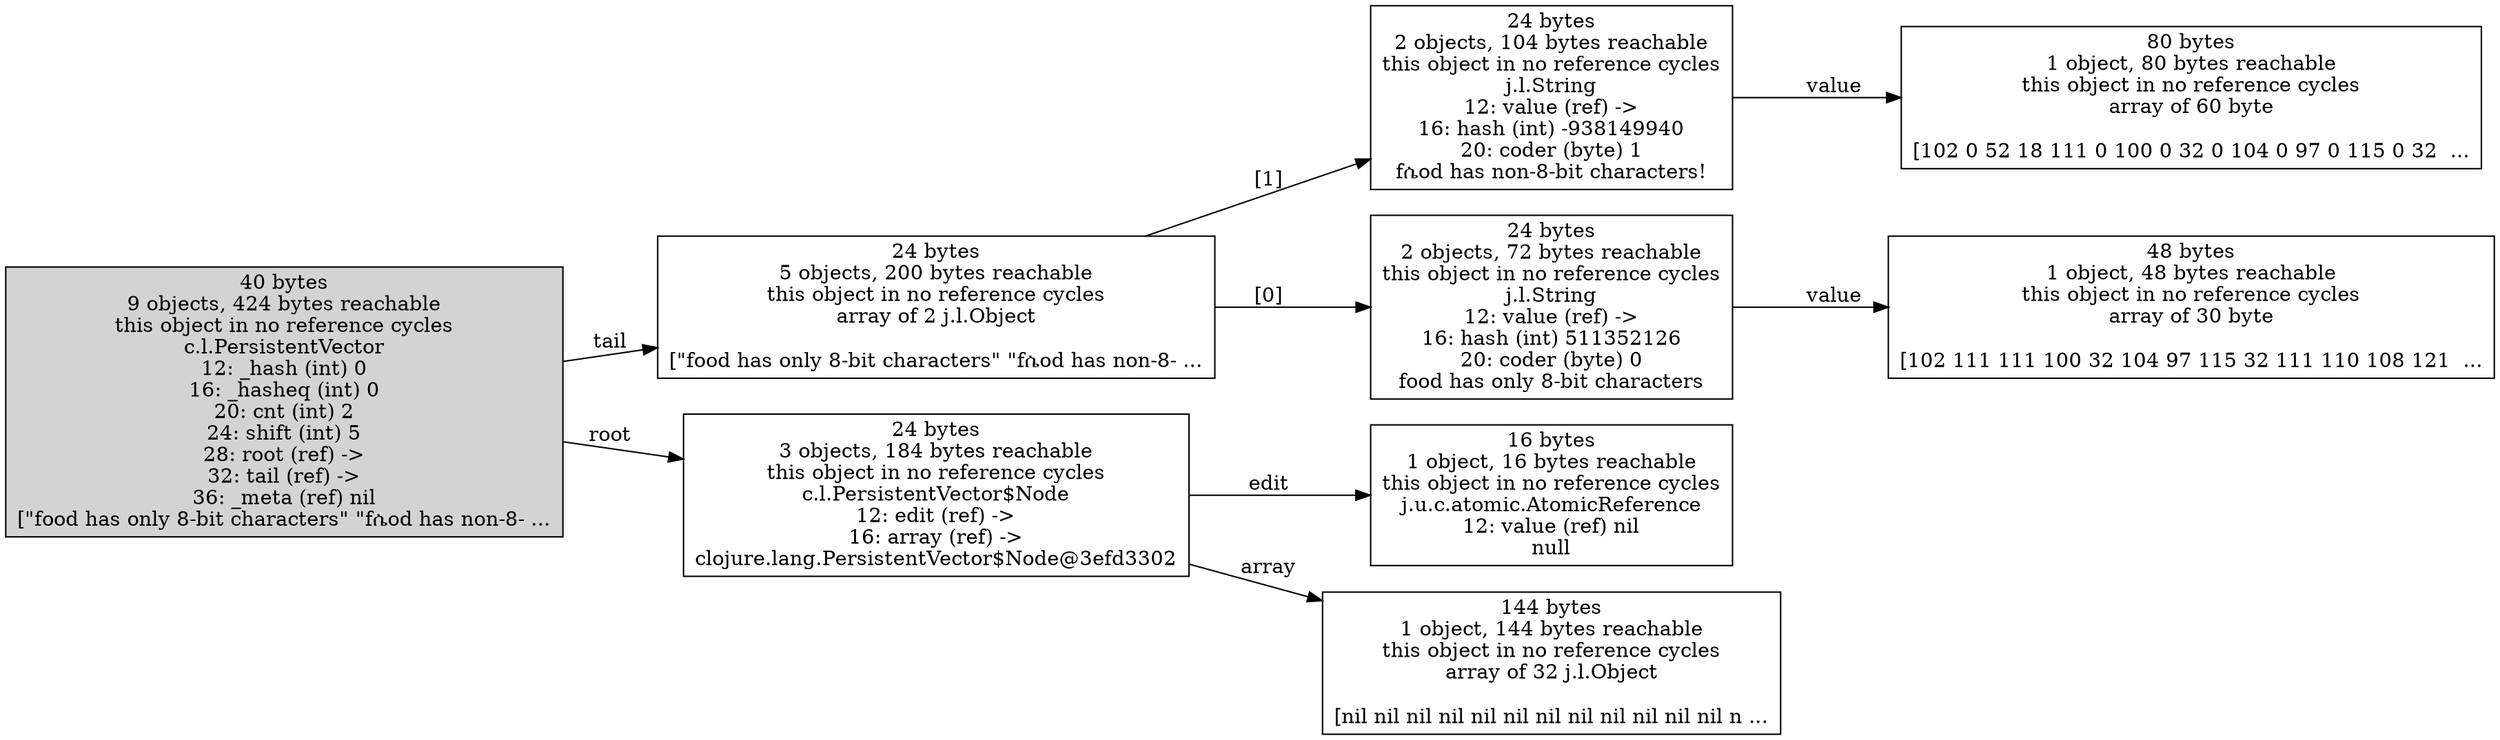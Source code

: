 digraph {
graph [layout=dot,rankdir=LR];
"26161428096" ["scc-num-nodes"=1,label="24 bytes
5 objects, 200 bytes reachable
this object in no reference cycles
array of 2 j.l.Object

[\"food has only 8-bit characters\" \"fሴod has non-8- ...",shape=box];
"26173241536" ["scc-num-nodes"=1,label="24 bytes
2 objects, 104 bytes reachable
this object in no reference cycles
j.l.String
12: value (ref) ->
16: hash (int) -938149940
20: coder (byte) 1
fሴod has non-8-bit characters!",shape=box];
"26173214848" ["scc-num-nodes"=1,label="24 bytes
2 objects, 72 bytes reachable
this object in no reference cycles
j.l.String
12: value (ref) ->
16: hash (int) 511352126
20: coder (byte) 0
food has only 8-bit characters",shape=box];
"26086408512" ["scc-num-nodes"=1,label="24 bytes
3 objects, 184 bytes reachable
this object in no reference cycles
c.l.PersistentVector$Node
12: edit (ref) ->
16: array (ref) ->
clojure.lang.PersistentVector$Node@3efd3302",shape=box];
"26096313024" ["scc-num-nodes"=1,label="16 bytes
1 object, 16 bytes reachable
this object in no reference cycles
j.u.c.atomic.AtomicReference
12: value (ref) nil
null",shape=box];
"26159382400" ["scc-num-nodes"=1,label="80 bytes
1 object, 80 bytes reachable
this object in no reference cycles
array of 60 byte

[102 0 52 18 111 0 100 0 32 0 104 0 97 0 115 0 32  ...",shape=box];
"26159445376" ["scc-num-nodes"=1,label="48 bytes
1 object, 48 bytes reachable
this object in no reference cycles
array of 30 byte

[102 111 111 100 32 104 97 115 32 111 110 108 121  ...",shape=box];
"26097243840" ["scc-num-nodes"=1,label="144 bytes
1 object, 144 bytes reachable
this object in no reference cycles
array of 32 j.l.Object

[nil nil nil nil nil nil nil nil nil nil nil nil n ...",shape=box];
"26161427776" ["scc-num-nodes"=1,style=filled,label="40 bytes
9 objects, 424 bytes reachable
this object in no reference cycles
c.l.PersistentVector
12: _hash (int) 0
16: _hasheq (int) 0
20: cnt (int) 2
24: shift (int) 5
28: root (ref) ->
32: tail (ref) ->
36: _meta (ref) nil
[\"food has only 8-bit characters\" \"fሴod has non-8- ...",shape=box];
"26161428096" -> "26173214848" ["field-name"="[0]",label="[0]"];
"26161428096" -> "26173241536" ["field-name"="[1]",label="[1]"];
"26173241536" -> "26159382400" ["field-name"=value,label=value];
"26173214848" -> "26159445376" ["field-name"=value,label=value];
"26086408512" -> "26096313024" ["field-name"=edit,label=edit];
"26086408512" -> "26097243840" ["field-name"=array,label=array];
"26161427776" -> "26086408512" ["field-name"=root,label=root];
"26161427776" -> "26161428096" ["field-name"=tail,label=tail];
} 